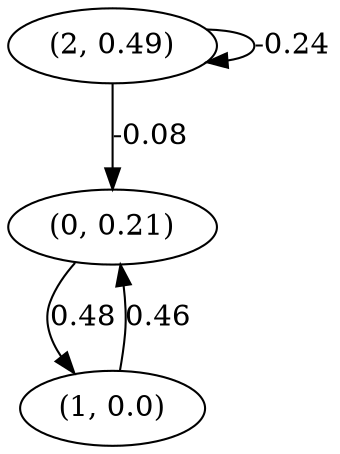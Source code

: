 digraph {
    0 [ label = "(0, 0.21)" ]
    1 [ label = "(1, 0.0)" ]
    2 [ label = "(2, 0.49)" ]
    2 -> 2 [ label = "-0.24" ]
    1 -> 0 [ label = "0.46" ]
    2 -> 0 [ label = "-0.08" ]
    0 -> 1 [ label = "0.48" ]
}

